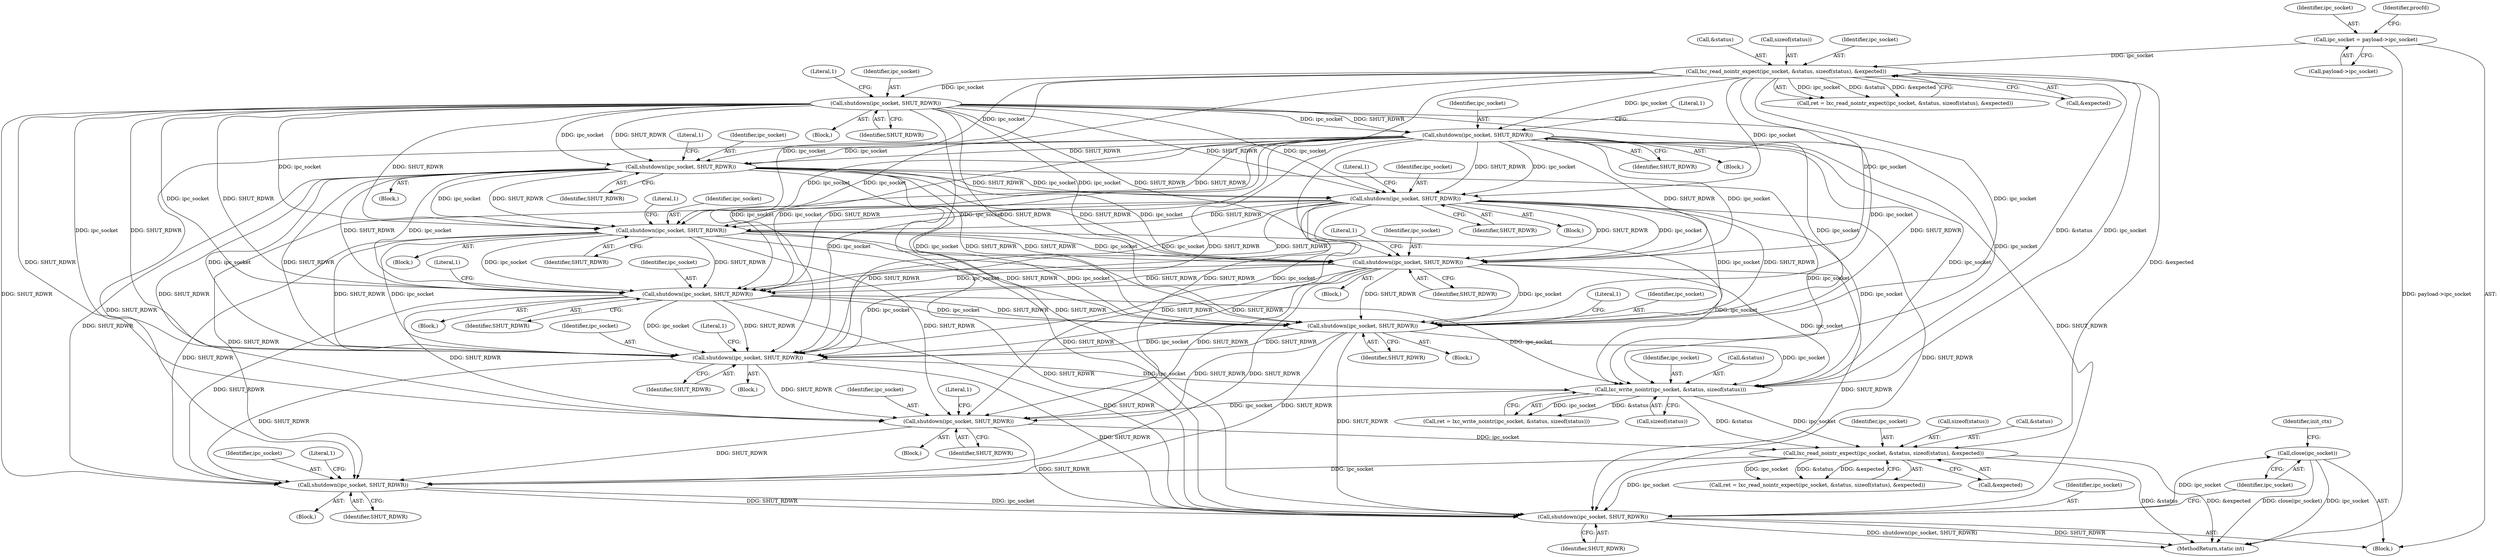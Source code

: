 digraph "0_lxc_81f466d05f2a89cb4f122ef7f593ff3f279b165c@API" {
"1000501" [label="(Call,close(ipc_socket))"];
"1000498" [label="(Call,shutdown(ipc_socket, SHUT_RDWR))"];
"1000492" [label="(Call,shutdown(ipc_socket, SHUT_RDWR))"];
"1000477" [label="(Call,lxc_read_nointr_expect(ipc_socket, &status, sizeof(status), &expected))"];
"1000462" [label="(Call,shutdown(ipc_socket, SHUT_RDWR))"];
"1000448" [label="(Call,lxc_write_nointr(ipc_socket, &status, sizeof(status)))"];
"1000368" [label="(Call,shutdown(ipc_socket, SHUT_RDWR))"];
"1000167" [label="(Call,lxc_read_nointr_expect(ipc_socket, &status, sizeof(status), &expected))"];
"1000127" [label="(Call,ipc_socket = payload->ipc_socket)"];
"1000251" [label="(Call,shutdown(ipc_socket, SHUT_RDWR))"];
"1000210" [label="(Call,shutdown(ipc_socket, SHUT_RDWR))"];
"1000182" [label="(Call,shutdown(ipc_socket, SHUT_RDWR))"];
"1000300" [label="(Call,shutdown(ipc_socket, SHUT_RDWR))"];
"1000275" [label="(Call,shutdown(ipc_socket, SHUT_RDWR))"];
"1000388" [label="(Call,shutdown(ipc_socket, SHUT_RDWR))"];
"1000437" [label="(Call,shutdown(ipc_socket, SHUT_RDWR))"];
"1000415" [label="(Call,shutdown(ipc_socket, SHUT_RDWR))"];
"1000448" [label="(Call,lxc_write_nointr(ipc_socket, &status, sizeof(status)))"];
"1000305" [label="(Literal,1)"];
"1000302" [label="(Identifier,SHUT_RDWR)"];
"1000477" [label="(Call,lxc_read_nointr_expect(ipc_socket, &status, sizeof(status), &expected))"];
"1000215" [label="(Literal,1)"];
"1000297" [label="(Block,)"];
"1000183" [label="(Identifier,ipc_socket)"];
"1000301" [label="(Identifier,ipc_socket)"];
"1000446" [label="(Call,ret = lxc_write_nointr(ipc_socket, &status, sizeof(status)))"];
"1000459" [label="(Block,)"];
"1000449" [label="(Identifier,ipc_socket)"];
"1000365" [label="(Block,)"];
"1000467" [label="(Literal,1)"];
"1000493" [label="(Identifier,ipc_socket)"];
"1000276" [label="(Identifier,ipc_socket)"];
"1000501" [label="(Call,close(ipc_socket))"];
"1000439" [label="(Identifier,SHUT_RDWR)"];
"1000390" [label="(Identifier,SHUT_RDWR)"];
"1000388" [label="(Call,shutdown(ipc_socket, SHUT_RDWR))"];
"1000369" [label="(Identifier,ipc_socket)"];
"1000500" [label="(Identifier,SHUT_RDWR)"];
"1000437" [label="(Call,shutdown(ipc_socket, SHUT_RDWR))"];
"1000492" [label="(Call,shutdown(ipc_socket, SHUT_RDWR))"];
"1000165" [label="(Call,ret = lxc_read_nointr_expect(ipc_socket, &status, sizeof(status), &expected))"];
"1000169" [label="(Call,&status)"];
"1000507" [label="(Identifier,init_ctx)"];
"1000171" [label="(Call,sizeof(status))"];
"1000385" [label="(Block,)"];
"1000212" [label="(Identifier,SHUT_RDWR)"];
"1000127" [label="(Call,ipc_socket = payload->ipc_socket)"];
"1000187" [label="(Literal,1)"];
"1000210" [label="(Call,shutdown(ipc_socket, SHUT_RDWR))"];
"1000252" [label="(Identifier,ipc_socket)"];
"1000483" [label="(Call,&expected)"];
"1000173" [label="(Call,&expected)"];
"1000415" [label="(Call,shutdown(ipc_socket, SHUT_RDWR))"];
"1000256" [label="(Literal,1)"];
"1000280" [label="(Literal,1)"];
"1000438" [label="(Identifier,ipc_socket)"];
"1000434" [label="(Block,)"];
"1000179" [label="(Block,)"];
"1000478" [label="(Identifier,ipc_socket)"];
"1000744" [label="(MethodReturn,static int)"];
"1000462" [label="(Call,shutdown(ipc_socket, SHUT_RDWR))"];
"1000300" [label="(Call,shutdown(ipc_socket, SHUT_RDWR))"];
"1000275" [label="(Call,shutdown(ipc_socket, SHUT_RDWR))"];
"1000452" [label="(Call,sizeof(status))"];
"1000393" [label="(Literal,1)"];
"1000368" [label="(Call,shutdown(ipc_socket, SHUT_RDWR))"];
"1000464" [label="(Identifier,SHUT_RDWR)"];
"1000128" [label="(Identifier,ipc_socket)"];
"1000182" [label="(Call,shutdown(ipc_socket, SHUT_RDWR))"];
"1000442" [label="(Literal,1)"];
"1000494" [label="(Identifier,SHUT_RDWR)"];
"1000277" [label="(Identifier,SHUT_RDWR)"];
"1000134" [label="(Identifier,procfd)"];
"1000129" [label="(Call,payload->ipc_socket)"];
"1000119" [label="(Block,)"];
"1000416" [label="(Identifier,ipc_socket)"];
"1000497" [label="(Literal,1)"];
"1000167" [label="(Call,lxc_read_nointr_expect(ipc_socket, &status, sizeof(status), &expected))"];
"1000489" [label="(Block,)"];
"1000211" [label="(Identifier,ipc_socket)"];
"1000253" [label="(Identifier,SHUT_RDWR)"];
"1000251" [label="(Call,shutdown(ipc_socket, SHUT_RDWR))"];
"1000389" [label="(Identifier,ipc_socket)"];
"1000272" [label="(Block,)"];
"1000498" [label="(Call,shutdown(ipc_socket, SHUT_RDWR))"];
"1000475" [label="(Call,ret = lxc_read_nointr_expect(ipc_socket, &status, sizeof(status), &expected))"];
"1000450" [label="(Call,&status)"];
"1000373" [label="(Literal,1)"];
"1000248" [label="(Block,)"];
"1000370" [label="(Identifier,SHUT_RDWR)"];
"1000209" [label="(Block,)"];
"1000184" [label="(Identifier,SHUT_RDWR)"];
"1000481" [label="(Call,sizeof(status))"];
"1000168" [label="(Identifier,ipc_socket)"];
"1000479" [label="(Call,&status)"];
"1000417" [label="(Identifier,SHUT_RDWR)"];
"1000420" [label="(Literal,1)"];
"1000502" [label="(Identifier,ipc_socket)"];
"1000412" [label="(Block,)"];
"1000463" [label="(Identifier,ipc_socket)"];
"1000499" [label="(Identifier,ipc_socket)"];
"1000501" -> "1000119"  [label="AST: "];
"1000501" -> "1000502"  [label="CFG: "];
"1000502" -> "1000501"  [label="AST: "];
"1000507" -> "1000501"  [label="CFG: "];
"1000501" -> "1000744"  [label="DDG: ipc_socket"];
"1000501" -> "1000744"  [label="DDG: close(ipc_socket)"];
"1000498" -> "1000501"  [label="DDG: ipc_socket"];
"1000498" -> "1000119"  [label="AST: "];
"1000498" -> "1000500"  [label="CFG: "];
"1000499" -> "1000498"  [label="AST: "];
"1000500" -> "1000498"  [label="AST: "];
"1000502" -> "1000498"  [label="CFG: "];
"1000498" -> "1000744"  [label="DDG: shutdown(ipc_socket, SHUT_RDWR)"];
"1000498" -> "1000744"  [label="DDG: SHUT_RDWR"];
"1000492" -> "1000498"  [label="DDG: ipc_socket"];
"1000492" -> "1000498"  [label="DDG: SHUT_RDWR"];
"1000477" -> "1000498"  [label="DDG: ipc_socket"];
"1000182" -> "1000498"  [label="DDG: SHUT_RDWR"];
"1000300" -> "1000498"  [label="DDG: SHUT_RDWR"];
"1000462" -> "1000498"  [label="DDG: SHUT_RDWR"];
"1000210" -> "1000498"  [label="DDG: SHUT_RDWR"];
"1000275" -> "1000498"  [label="DDG: SHUT_RDWR"];
"1000437" -> "1000498"  [label="DDG: SHUT_RDWR"];
"1000251" -> "1000498"  [label="DDG: SHUT_RDWR"];
"1000368" -> "1000498"  [label="DDG: SHUT_RDWR"];
"1000388" -> "1000498"  [label="DDG: SHUT_RDWR"];
"1000415" -> "1000498"  [label="DDG: SHUT_RDWR"];
"1000492" -> "1000489"  [label="AST: "];
"1000492" -> "1000494"  [label="CFG: "];
"1000493" -> "1000492"  [label="AST: "];
"1000494" -> "1000492"  [label="AST: "];
"1000497" -> "1000492"  [label="CFG: "];
"1000477" -> "1000492"  [label="DDG: ipc_socket"];
"1000182" -> "1000492"  [label="DDG: SHUT_RDWR"];
"1000300" -> "1000492"  [label="DDG: SHUT_RDWR"];
"1000462" -> "1000492"  [label="DDG: SHUT_RDWR"];
"1000210" -> "1000492"  [label="DDG: SHUT_RDWR"];
"1000275" -> "1000492"  [label="DDG: SHUT_RDWR"];
"1000437" -> "1000492"  [label="DDG: SHUT_RDWR"];
"1000251" -> "1000492"  [label="DDG: SHUT_RDWR"];
"1000368" -> "1000492"  [label="DDG: SHUT_RDWR"];
"1000388" -> "1000492"  [label="DDG: SHUT_RDWR"];
"1000415" -> "1000492"  [label="DDG: SHUT_RDWR"];
"1000477" -> "1000475"  [label="AST: "];
"1000477" -> "1000483"  [label="CFG: "];
"1000478" -> "1000477"  [label="AST: "];
"1000479" -> "1000477"  [label="AST: "];
"1000481" -> "1000477"  [label="AST: "];
"1000483" -> "1000477"  [label="AST: "];
"1000475" -> "1000477"  [label="CFG: "];
"1000477" -> "1000744"  [label="DDG: &expected"];
"1000477" -> "1000744"  [label="DDG: &status"];
"1000477" -> "1000475"  [label="DDG: ipc_socket"];
"1000477" -> "1000475"  [label="DDG: &status"];
"1000477" -> "1000475"  [label="DDG: &expected"];
"1000462" -> "1000477"  [label="DDG: ipc_socket"];
"1000448" -> "1000477"  [label="DDG: ipc_socket"];
"1000448" -> "1000477"  [label="DDG: &status"];
"1000167" -> "1000477"  [label="DDG: &expected"];
"1000462" -> "1000459"  [label="AST: "];
"1000462" -> "1000464"  [label="CFG: "];
"1000463" -> "1000462"  [label="AST: "];
"1000464" -> "1000462"  [label="AST: "];
"1000467" -> "1000462"  [label="CFG: "];
"1000448" -> "1000462"  [label="DDG: ipc_socket"];
"1000182" -> "1000462"  [label="DDG: SHUT_RDWR"];
"1000300" -> "1000462"  [label="DDG: SHUT_RDWR"];
"1000210" -> "1000462"  [label="DDG: SHUT_RDWR"];
"1000275" -> "1000462"  [label="DDG: SHUT_RDWR"];
"1000437" -> "1000462"  [label="DDG: SHUT_RDWR"];
"1000251" -> "1000462"  [label="DDG: SHUT_RDWR"];
"1000368" -> "1000462"  [label="DDG: SHUT_RDWR"];
"1000388" -> "1000462"  [label="DDG: SHUT_RDWR"];
"1000415" -> "1000462"  [label="DDG: SHUT_RDWR"];
"1000448" -> "1000446"  [label="AST: "];
"1000448" -> "1000452"  [label="CFG: "];
"1000449" -> "1000448"  [label="AST: "];
"1000450" -> "1000448"  [label="AST: "];
"1000452" -> "1000448"  [label="AST: "];
"1000446" -> "1000448"  [label="CFG: "];
"1000448" -> "1000446"  [label="DDG: ipc_socket"];
"1000448" -> "1000446"  [label="DDG: &status"];
"1000368" -> "1000448"  [label="DDG: ipc_socket"];
"1000167" -> "1000448"  [label="DDG: ipc_socket"];
"1000167" -> "1000448"  [label="DDG: &status"];
"1000388" -> "1000448"  [label="DDG: ipc_socket"];
"1000437" -> "1000448"  [label="DDG: ipc_socket"];
"1000251" -> "1000448"  [label="DDG: ipc_socket"];
"1000300" -> "1000448"  [label="DDG: ipc_socket"];
"1000210" -> "1000448"  [label="DDG: ipc_socket"];
"1000182" -> "1000448"  [label="DDG: ipc_socket"];
"1000415" -> "1000448"  [label="DDG: ipc_socket"];
"1000275" -> "1000448"  [label="DDG: ipc_socket"];
"1000368" -> "1000365"  [label="AST: "];
"1000368" -> "1000370"  [label="CFG: "];
"1000369" -> "1000368"  [label="AST: "];
"1000370" -> "1000368"  [label="AST: "];
"1000373" -> "1000368"  [label="CFG: "];
"1000167" -> "1000368"  [label="DDG: ipc_socket"];
"1000251" -> "1000368"  [label="DDG: ipc_socket"];
"1000251" -> "1000368"  [label="DDG: SHUT_RDWR"];
"1000300" -> "1000368"  [label="DDG: ipc_socket"];
"1000300" -> "1000368"  [label="DDG: SHUT_RDWR"];
"1000275" -> "1000368"  [label="DDG: ipc_socket"];
"1000275" -> "1000368"  [label="DDG: SHUT_RDWR"];
"1000210" -> "1000368"  [label="DDG: ipc_socket"];
"1000210" -> "1000368"  [label="DDG: SHUT_RDWR"];
"1000182" -> "1000368"  [label="DDG: ipc_socket"];
"1000182" -> "1000368"  [label="DDG: SHUT_RDWR"];
"1000368" -> "1000388"  [label="DDG: ipc_socket"];
"1000368" -> "1000388"  [label="DDG: SHUT_RDWR"];
"1000368" -> "1000415"  [label="DDG: ipc_socket"];
"1000368" -> "1000415"  [label="DDG: SHUT_RDWR"];
"1000368" -> "1000437"  [label="DDG: ipc_socket"];
"1000368" -> "1000437"  [label="DDG: SHUT_RDWR"];
"1000167" -> "1000165"  [label="AST: "];
"1000167" -> "1000173"  [label="CFG: "];
"1000168" -> "1000167"  [label="AST: "];
"1000169" -> "1000167"  [label="AST: "];
"1000171" -> "1000167"  [label="AST: "];
"1000173" -> "1000167"  [label="AST: "];
"1000165" -> "1000167"  [label="CFG: "];
"1000167" -> "1000165"  [label="DDG: ipc_socket"];
"1000167" -> "1000165"  [label="DDG: &status"];
"1000167" -> "1000165"  [label="DDG: &expected"];
"1000127" -> "1000167"  [label="DDG: ipc_socket"];
"1000167" -> "1000182"  [label="DDG: ipc_socket"];
"1000167" -> "1000210"  [label="DDG: ipc_socket"];
"1000167" -> "1000251"  [label="DDG: ipc_socket"];
"1000167" -> "1000275"  [label="DDG: ipc_socket"];
"1000167" -> "1000300"  [label="DDG: ipc_socket"];
"1000167" -> "1000388"  [label="DDG: ipc_socket"];
"1000167" -> "1000415"  [label="DDG: ipc_socket"];
"1000167" -> "1000437"  [label="DDG: ipc_socket"];
"1000127" -> "1000119"  [label="AST: "];
"1000127" -> "1000129"  [label="CFG: "];
"1000128" -> "1000127"  [label="AST: "];
"1000129" -> "1000127"  [label="AST: "];
"1000134" -> "1000127"  [label="CFG: "];
"1000127" -> "1000744"  [label="DDG: payload->ipc_socket"];
"1000251" -> "1000248"  [label="AST: "];
"1000251" -> "1000253"  [label="CFG: "];
"1000252" -> "1000251"  [label="AST: "];
"1000253" -> "1000251"  [label="AST: "];
"1000256" -> "1000251"  [label="CFG: "];
"1000210" -> "1000251"  [label="DDG: ipc_socket"];
"1000210" -> "1000251"  [label="DDG: SHUT_RDWR"];
"1000182" -> "1000251"  [label="DDG: ipc_socket"];
"1000182" -> "1000251"  [label="DDG: SHUT_RDWR"];
"1000251" -> "1000275"  [label="DDG: ipc_socket"];
"1000251" -> "1000275"  [label="DDG: SHUT_RDWR"];
"1000251" -> "1000300"  [label="DDG: ipc_socket"];
"1000251" -> "1000300"  [label="DDG: SHUT_RDWR"];
"1000251" -> "1000388"  [label="DDG: ipc_socket"];
"1000251" -> "1000388"  [label="DDG: SHUT_RDWR"];
"1000251" -> "1000415"  [label="DDG: ipc_socket"];
"1000251" -> "1000415"  [label="DDG: SHUT_RDWR"];
"1000251" -> "1000437"  [label="DDG: ipc_socket"];
"1000251" -> "1000437"  [label="DDG: SHUT_RDWR"];
"1000210" -> "1000209"  [label="AST: "];
"1000210" -> "1000212"  [label="CFG: "];
"1000211" -> "1000210"  [label="AST: "];
"1000212" -> "1000210"  [label="AST: "];
"1000215" -> "1000210"  [label="CFG: "];
"1000182" -> "1000210"  [label="DDG: ipc_socket"];
"1000182" -> "1000210"  [label="DDG: SHUT_RDWR"];
"1000210" -> "1000275"  [label="DDG: ipc_socket"];
"1000210" -> "1000275"  [label="DDG: SHUT_RDWR"];
"1000210" -> "1000300"  [label="DDG: ipc_socket"];
"1000210" -> "1000300"  [label="DDG: SHUT_RDWR"];
"1000210" -> "1000388"  [label="DDG: ipc_socket"];
"1000210" -> "1000388"  [label="DDG: SHUT_RDWR"];
"1000210" -> "1000415"  [label="DDG: ipc_socket"];
"1000210" -> "1000415"  [label="DDG: SHUT_RDWR"];
"1000210" -> "1000437"  [label="DDG: ipc_socket"];
"1000210" -> "1000437"  [label="DDG: SHUT_RDWR"];
"1000182" -> "1000179"  [label="AST: "];
"1000182" -> "1000184"  [label="CFG: "];
"1000183" -> "1000182"  [label="AST: "];
"1000184" -> "1000182"  [label="AST: "];
"1000187" -> "1000182"  [label="CFG: "];
"1000182" -> "1000275"  [label="DDG: ipc_socket"];
"1000182" -> "1000275"  [label="DDG: SHUT_RDWR"];
"1000182" -> "1000300"  [label="DDG: ipc_socket"];
"1000182" -> "1000300"  [label="DDG: SHUT_RDWR"];
"1000182" -> "1000388"  [label="DDG: ipc_socket"];
"1000182" -> "1000388"  [label="DDG: SHUT_RDWR"];
"1000182" -> "1000415"  [label="DDG: ipc_socket"];
"1000182" -> "1000415"  [label="DDG: SHUT_RDWR"];
"1000182" -> "1000437"  [label="DDG: ipc_socket"];
"1000182" -> "1000437"  [label="DDG: SHUT_RDWR"];
"1000300" -> "1000297"  [label="AST: "];
"1000300" -> "1000302"  [label="CFG: "];
"1000301" -> "1000300"  [label="AST: "];
"1000302" -> "1000300"  [label="AST: "];
"1000305" -> "1000300"  [label="CFG: "];
"1000275" -> "1000300"  [label="DDG: ipc_socket"];
"1000275" -> "1000300"  [label="DDG: SHUT_RDWR"];
"1000300" -> "1000388"  [label="DDG: ipc_socket"];
"1000300" -> "1000388"  [label="DDG: SHUT_RDWR"];
"1000300" -> "1000415"  [label="DDG: ipc_socket"];
"1000300" -> "1000415"  [label="DDG: SHUT_RDWR"];
"1000300" -> "1000437"  [label="DDG: ipc_socket"];
"1000300" -> "1000437"  [label="DDG: SHUT_RDWR"];
"1000275" -> "1000272"  [label="AST: "];
"1000275" -> "1000277"  [label="CFG: "];
"1000276" -> "1000275"  [label="AST: "];
"1000277" -> "1000275"  [label="AST: "];
"1000280" -> "1000275"  [label="CFG: "];
"1000275" -> "1000388"  [label="DDG: ipc_socket"];
"1000275" -> "1000388"  [label="DDG: SHUT_RDWR"];
"1000275" -> "1000415"  [label="DDG: ipc_socket"];
"1000275" -> "1000415"  [label="DDG: SHUT_RDWR"];
"1000275" -> "1000437"  [label="DDG: ipc_socket"];
"1000275" -> "1000437"  [label="DDG: SHUT_RDWR"];
"1000388" -> "1000385"  [label="AST: "];
"1000388" -> "1000390"  [label="CFG: "];
"1000389" -> "1000388"  [label="AST: "];
"1000390" -> "1000388"  [label="AST: "];
"1000393" -> "1000388"  [label="CFG: "];
"1000388" -> "1000415"  [label="DDG: ipc_socket"];
"1000388" -> "1000415"  [label="DDG: SHUT_RDWR"];
"1000388" -> "1000437"  [label="DDG: ipc_socket"];
"1000388" -> "1000437"  [label="DDG: SHUT_RDWR"];
"1000437" -> "1000434"  [label="AST: "];
"1000437" -> "1000439"  [label="CFG: "];
"1000438" -> "1000437"  [label="AST: "];
"1000439" -> "1000437"  [label="AST: "];
"1000442" -> "1000437"  [label="CFG: "];
"1000415" -> "1000437"  [label="DDG: ipc_socket"];
"1000415" -> "1000437"  [label="DDG: SHUT_RDWR"];
"1000415" -> "1000412"  [label="AST: "];
"1000415" -> "1000417"  [label="CFG: "];
"1000416" -> "1000415"  [label="AST: "];
"1000417" -> "1000415"  [label="AST: "];
"1000420" -> "1000415"  [label="CFG: "];
}
